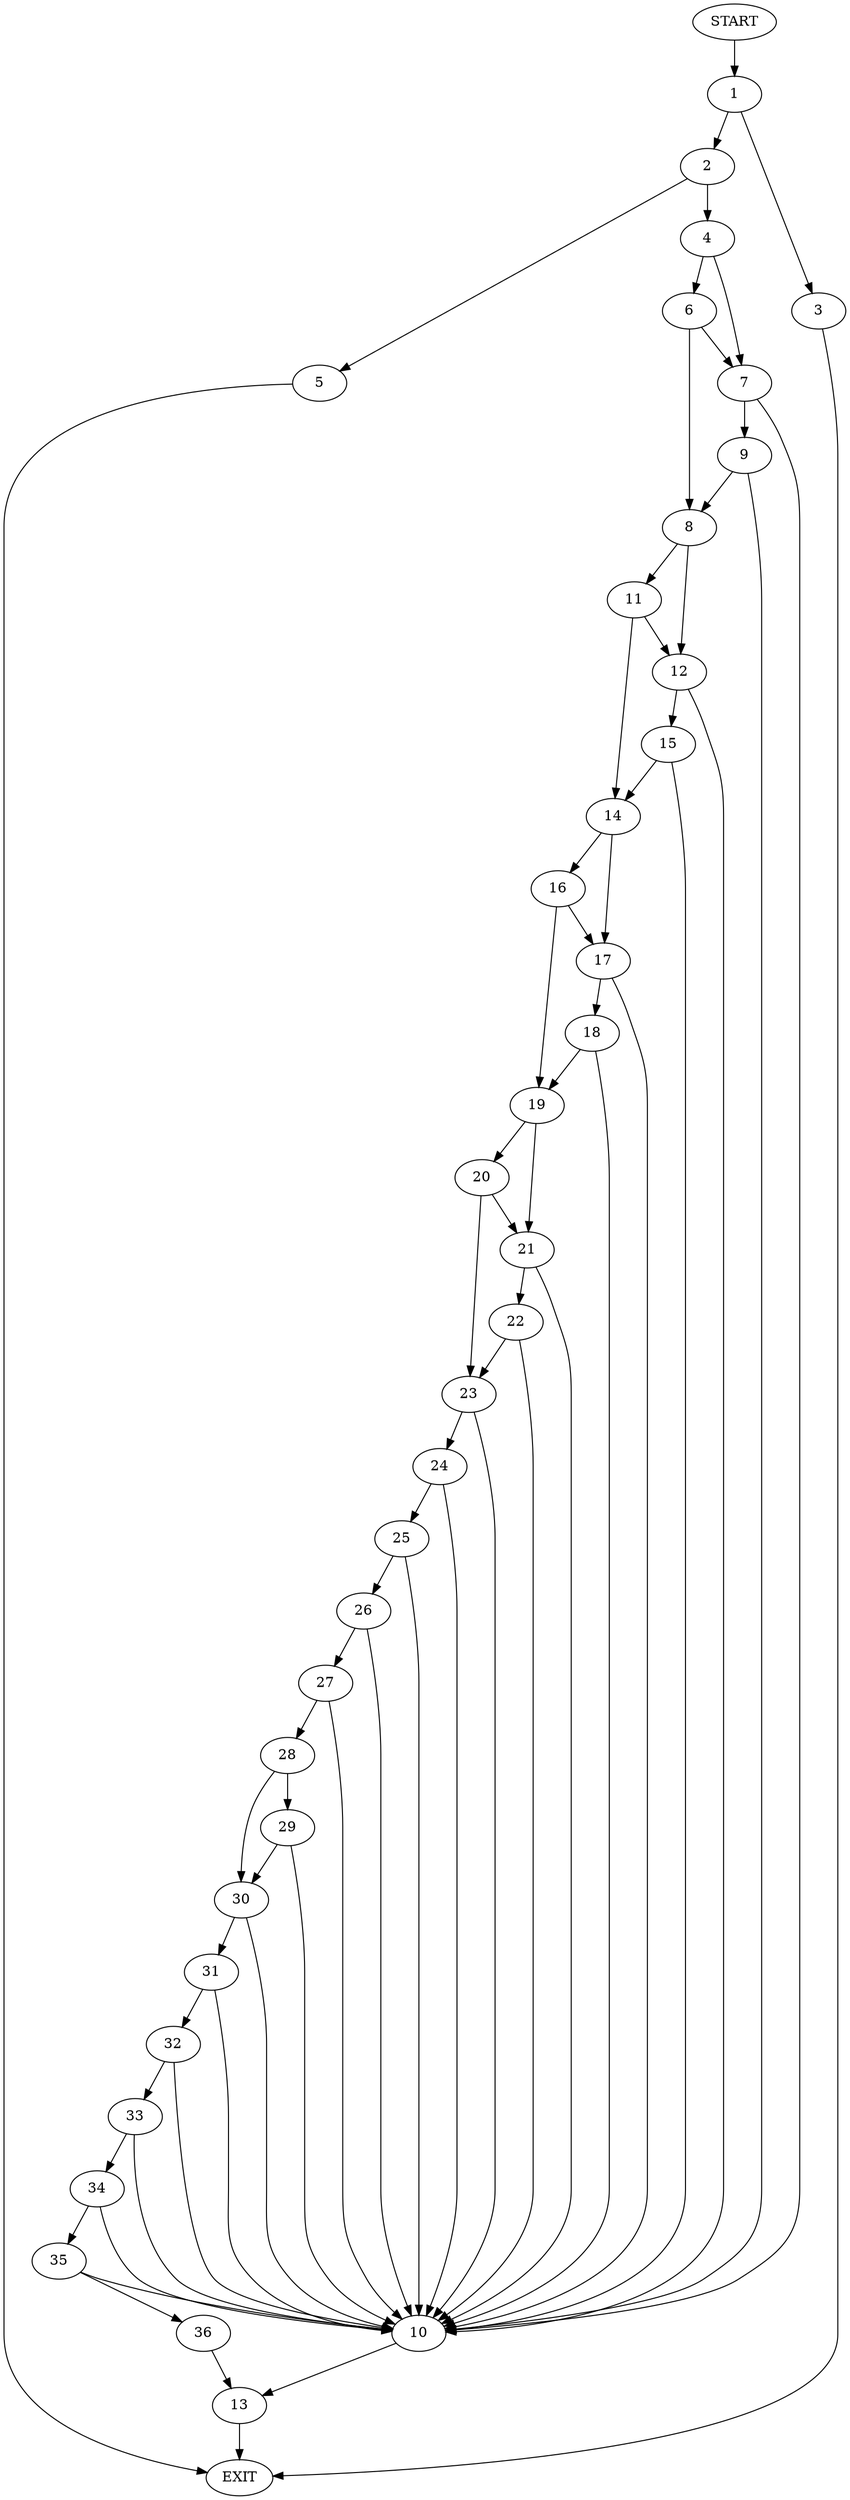 digraph {
0 [label="START"]
37 [label="EXIT"]
0 -> 1
1 -> 2
1 -> 3
2 -> 4
2 -> 5
3 -> 37
4 -> 6
4 -> 7
5 -> 37
6 -> 8
6 -> 7
7 -> 9
7 -> 10
8 -> 11
8 -> 12
10 -> 13
9 -> 8
9 -> 10
11 -> 12
11 -> 14
12 -> 10
12 -> 15
14 -> 16
14 -> 17
15 -> 10
15 -> 14
17 -> 10
17 -> 18
16 -> 19
16 -> 17
19 -> 20
19 -> 21
18 -> 10
18 -> 19
21 -> 10
21 -> 22
20 -> 23
20 -> 21
23 -> 10
23 -> 24
22 -> 23
22 -> 10
24 -> 25
24 -> 10
25 -> 26
25 -> 10
26 -> 10
26 -> 27
27 -> 10
27 -> 28
28 -> 29
28 -> 30
30 -> 31
30 -> 10
29 -> 30
29 -> 10
31 -> 10
31 -> 32
32 -> 10
32 -> 33
33 -> 10
33 -> 34
34 -> 35
34 -> 10
35 -> 36
35 -> 10
36 -> 13
13 -> 37
}
